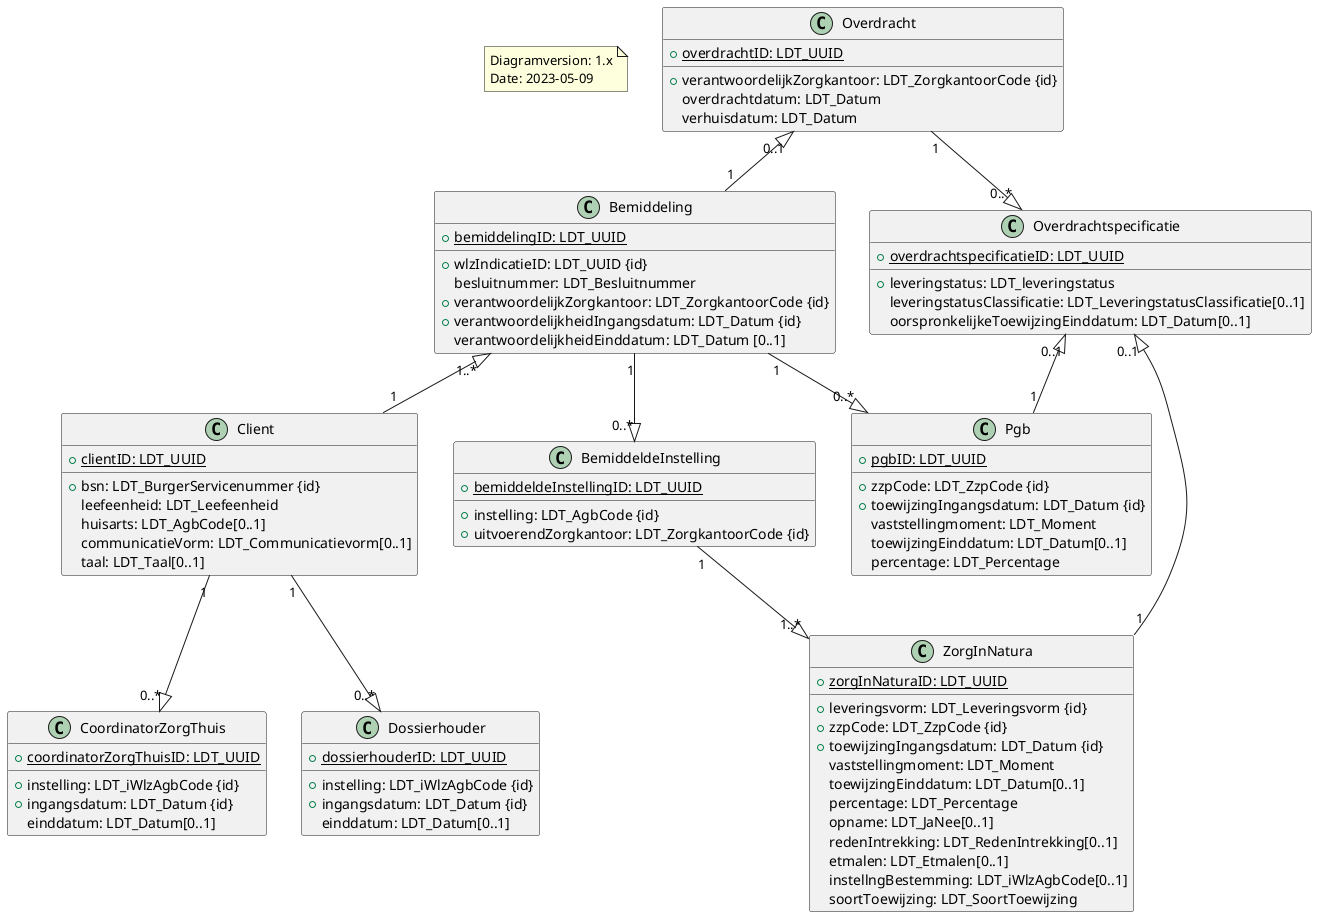 @startuml 

note as Versioning
    Diagramversion: 1.x
    Date: 2023-05-09
end note

class Client {
    +{static}clientID: LDT_UUID
    __
    +bsn: LDT_BurgerServicenummer {id}
    leefeenheid: LDT_Leefeenheid
    huisarts: LDT_AgbCode[0..1]
    communicatieVorm: LDT_Communicatievorm[0..1]
    taal: LDT_Taal[0..1]
    }

class Bemiddeling {
    +{static}bemiddelingID: LDT_UUID
    __
    +wlzIndicatieID: LDT_UUID {id}
    besluitnummer: LDT_Besluitnummer
    +verantwoordelijkZorgkantoor: LDT_ZorgkantoorCode {id}
    +verantwoordelijkheidIngangsdatum: LDT_Datum {id}
    verantwoordelijkheidEinddatum: LDT_Datum [0..1]
}

class BemiddeldeInstelling {
    +{static}bemiddeldeInstellingID: LDT_UUID
    __
    +instelling: LDT_AgbCode {id}
    +uitvoerendZorgkantoor: LDT_ZorgkantoorCode {id}
}

class ZorgInNatura {
    +{static}zorgInNaturaID: LDT_UUID
    __
    +leveringsvorm: LDT_Leveringsvorm {id}
    +zzpCode: LDT_ZzpCode {id}
    +toewijzingIngangsdatum: LDT_Datum {id}
    vaststellingmoment: LDT_Moment
    toewijzingEinddatum: LDT_Datum[0..1]
    percentage: LDT_Percentage
    opname: LDT_JaNee[0..1] 
    redenIntrekking: LDT_RedenIntrekking[0..1]
    etmalen: LDT_Etmalen[0..1]
    instellngBestemming: LDT_iWlzAgbCode[0..1]
    soortToewijzing: LDT_SoortToewijzing
}

class Pgb {
    +{static}pgbID: LDT_UUID
    __
    +zzpCode: LDT_ZzpCode {id}
    +toewijzingIngangsdatum: LDT_Datum {id}
    vaststellingmoment: LDT_Moment
    toewijzingEinddatum: LDT_Datum[0..1]
    percentage: LDT_Percentage
}

class CoordinatorZorgThuis {
    +{static}coordinatorZorgThuisID: LDT_UUID
    __
    +instelling: LDT_iWlzAgbCode {id}
    +ingangsdatum: LDT_Datum {id}
    einddatum: LDT_Datum[0..1]
}

class Dossierhouder {
    +{static}dossierhouderID: LDT_UUID
    __
    +instelling: LDT_iWlzAgbCode {id}
    +ingangsdatum: LDT_Datum {id}
    einddatum: LDT_Datum[0..1]
}

class Overdracht {
    +{static}overdrachtID: LDT_UUID
    __
    +verantwoordelijkZorgkantoor: LDT_ZorgkantoorCode {id}
    overdrachtdatum: LDT_Datum
    verhuisdatum: LDT_Datum
}

class Overdrachtspecificatie {
    +{static}overdrachtspecificatieID: LDT_UUID
    __
    +leveringstatus: LDT_leveringstatus
    leveringstatusClassificatie: LDT_LeveringstatusClassificatie[0..1]
    oorspronkelijkeToewijzingEinddatum: LDT_Datum[0..1]
}

Bemiddeling "1..*" <|-- "1" Client
Bemiddeling "1" --|> "0..*" BemiddeldeInstelling
Bemiddeling "1" --|> "0..*" Pgb
BemiddeldeInstelling "1" --|> "1..*" ZorgInNatura
Overdracht "0..1" <|-- "1" Bemiddeling
Overdracht "1" --|> "0..*" Overdrachtspecificatie
Overdrachtspecificatie "0..1" <|-- "1" Pgb
Overdrachtspecificatie "0..1" <|-- "1" ZorgInNatura
Client "1" --|> "0..*" Dossierhouder
Client "1" --|> "0..*" CoordinatorZorgThuis

@enduml